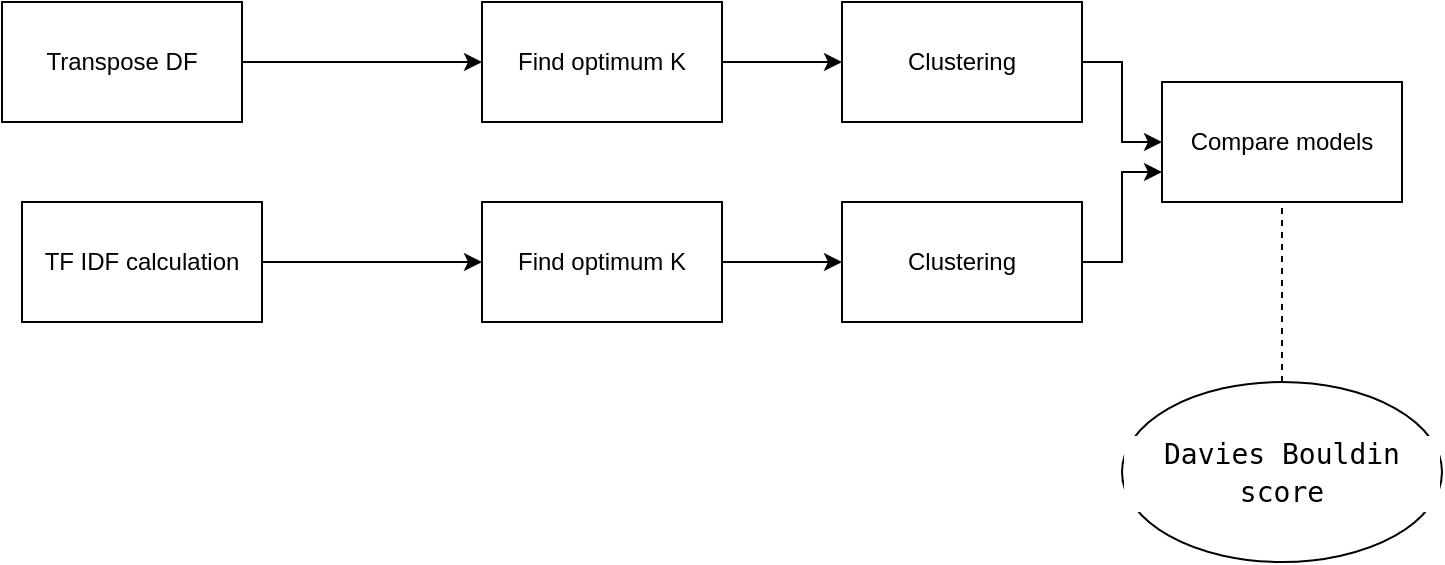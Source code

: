 <mxfile version="13.9.2" type="device"><diagram id="GC9xWUijbR-eeYTN4DJX" name="Page-1"><mxGraphModel dx="868" dy="450" grid="1" gridSize="10" guides="1" tooltips="1" connect="1" arrows="1" fold="1" page="1" pageScale="1" pageWidth="850" pageHeight="1100" math="0" shadow="0"><root><mxCell id="0"/><mxCell id="1" parent="0"/><mxCell id="VA1LbZVe7Lrju1u5WT45-3" style="edgeStyle=orthogonalEdgeStyle;rounded=0;orthogonalLoop=1;jettySize=auto;html=1;" edge="1" parent="1" source="VA1LbZVe7Lrju1u5WT45-1" target="VA1LbZVe7Lrju1u5WT45-2"><mxGeometry relative="1" as="geometry"/></mxCell><mxCell id="VA1LbZVe7Lrju1u5WT45-1" value="Transpose DF" style="rounded=0;whiteSpace=wrap;html=1;" vertex="1" parent="1"><mxGeometry x="90" y="90" width="120" height="60" as="geometry"/></mxCell><mxCell id="VA1LbZVe7Lrju1u5WT45-6" value="" style="edgeStyle=orthogonalEdgeStyle;rounded=0;orthogonalLoop=1;jettySize=auto;html=1;" edge="1" parent="1" source="VA1LbZVe7Lrju1u5WT45-2" target="VA1LbZVe7Lrju1u5WT45-5"><mxGeometry relative="1" as="geometry"/></mxCell><mxCell id="VA1LbZVe7Lrju1u5WT45-2" value="Find optimum K" style="rounded=0;whiteSpace=wrap;html=1;" vertex="1" parent="1"><mxGeometry x="330" y="90" width="120" height="60" as="geometry"/></mxCell><mxCell id="VA1LbZVe7Lrju1u5WT45-8" value="" style="edgeStyle=orthogonalEdgeStyle;rounded=0;orthogonalLoop=1;jettySize=auto;html=1;" edge="1" parent="1" source="VA1LbZVe7Lrju1u5WT45-4" target="VA1LbZVe7Lrju1u5WT45-7"><mxGeometry relative="1" as="geometry"/></mxCell><mxCell id="VA1LbZVe7Lrju1u5WT45-4" value="Find optimum K" style="rounded=0;whiteSpace=wrap;html=1;" vertex="1" parent="1"><mxGeometry x="330" y="190" width="120" height="60" as="geometry"/></mxCell><mxCell id="VA1LbZVe7Lrju1u5WT45-10" style="edgeStyle=orthogonalEdgeStyle;rounded=0;orthogonalLoop=1;jettySize=auto;html=1;" edge="1" parent="1" source="VA1LbZVe7Lrju1u5WT45-5" target="VA1LbZVe7Lrju1u5WT45-9"><mxGeometry relative="1" as="geometry"/></mxCell><mxCell id="VA1LbZVe7Lrju1u5WT45-5" value="Clustering" style="rounded=0;whiteSpace=wrap;html=1;" vertex="1" parent="1"><mxGeometry x="510" y="90" width="120" height="60" as="geometry"/></mxCell><mxCell id="VA1LbZVe7Lrju1u5WT45-11" style="edgeStyle=orthogonalEdgeStyle;rounded=0;orthogonalLoop=1;jettySize=auto;html=1;entryX=0;entryY=0.75;entryDx=0;entryDy=0;" edge="1" parent="1" source="VA1LbZVe7Lrju1u5WT45-7" target="VA1LbZVe7Lrju1u5WT45-9"><mxGeometry relative="1" as="geometry"/></mxCell><mxCell id="VA1LbZVe7Lrju1u5WT45-7" value="Clustering" style="rounded=0;whiteSpace=wrap;html=1;" vertex="1" parent="1"><mxGeometry x="510" y="190" width="120" height="60" as="geometry"/></mxCell><mxCell id="VA1LbZVe7Lrju1u5WT45-9" value="Compare models" style="rounded=0;whiteSpace=wrap;html=1;" vertex="1" parent="1"><mxGeometry x="670" y="130" width="120" height="60" as="geometry"/></mxCell><mxCell id="VA1LbZVe7Lrju1u5WT45-13" value="" style="edgeStyle=orthogonalEdgeStyle;rounded=0;orthogonalLoop=1;jettySize=auto;html=1;" edge="1" parent="1" source="VA1LbZVe7Lrju1u5WT45-12" target="VA1LbZVe7Lrju1u5WT45-4"><mxGeometry relative="1" as="geometry"/></mxCell><mxCell id="VA1LbZVe7Lrju1u5WT45-12" value="TF IDF calculation" style="rounded=0;whiteSpace=wrap;html=1;" vertex="1" parent="1"><mxGeometry x="100" y="190" width="120" height="60" as="geometry"/></mxCell><mxCell id="VA1LbZVe7Lrju1u5WT45-14" value="&lt;div style=&quot;background-color: rgb(255 , 255 , 254) ; font-family: monospace , &amp;#34;consolas&amp;#34; , &amp;#34;courier new&amp;#34; , monospace ; font-size: 14px ; line-height: 19px&quot;&gt;Davies Bouldin score&lt;/div&gt;" style="ellipse;whiteSpace=wrap;html=1;" vertex="1" parent="1"><mxGeometry x="650" y="280" width="160" height="90" as="geometry"/></mxCell><mxCell id="VA1LbZVe7Lrju1u5WT45-16" value="" style="endArrow=none;dashed=1;html=1;exitX=0.5;exitY=0;exitDx=0;exitDy=0;" edge="1" parent="1" source="VA1LbZVe7Lrju1u5WT45-14" target="VA1LbZVe7Lrju1u5WT45-9"><mxGeometry width="50" height="50" relative="1" as="geometry"><mxPoint x="400" y="250" as="sourcePoint"/><mxPoint x="450" y="200" as="targetPoint"/></mxGeometry></mxCell></root></mxGraphModel></diagram></mxfile>